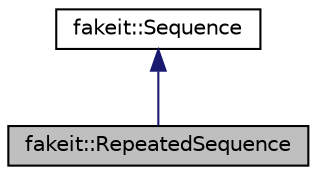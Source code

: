 digraph "fakeit::RepeatedSequence"
{
  edge [fontname="Helvetica",fontsize="10",labelfontname="Helvetica",labelfontsize="10"];
  node [fontname="Helvetica",fontsize="10",shape=record];
  Node1 [label="fakeit::RepeatedSequence",height=0.2,width=0.4,color="black", fillcolor="grey75", style="filled" fontcolor="black"];
  Node2 -> Node1 [dir="back",color="midnightblue",fontsize="10",style="solid",fontname="Helvetica"];
  Node2 [label="fakeit::Sequence",height=0.2,width=0.4,color="black", fillcolor="white", style="filled",URL="$dd/dd8/classfakeit_1_1Sequence.html"];
}
